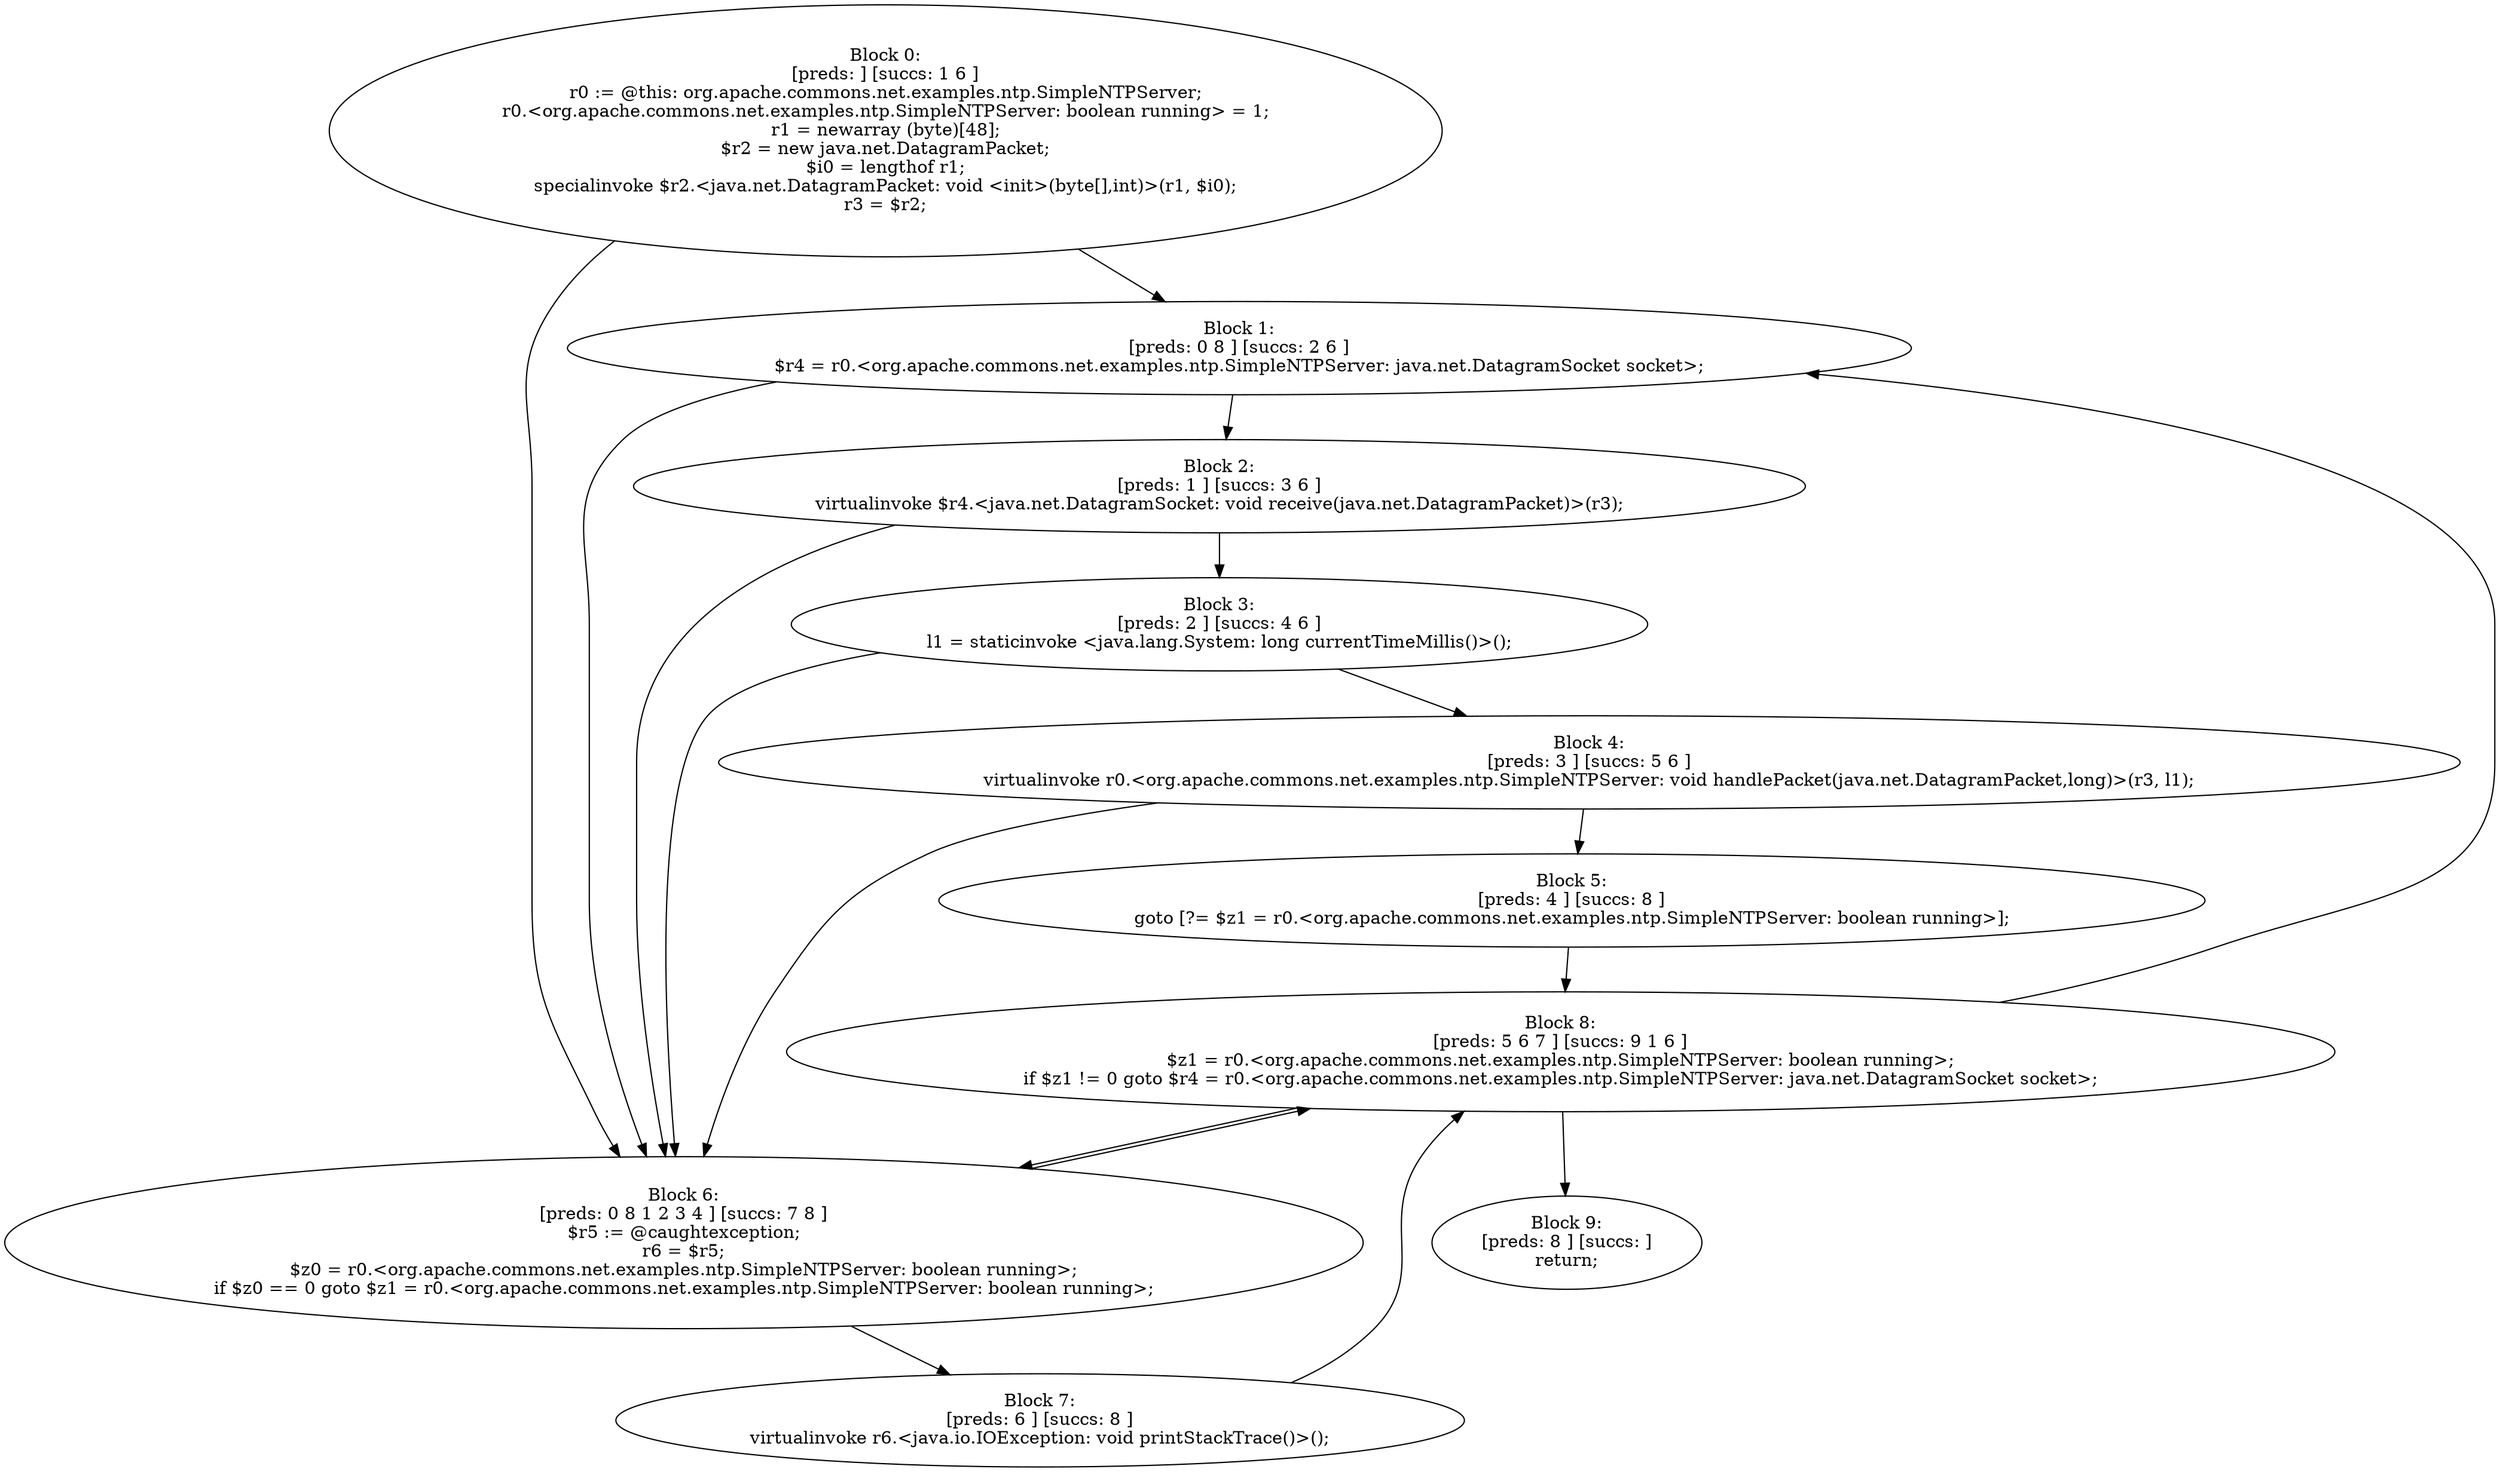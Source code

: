 digraph "unitGraph" {
    "Block 0:
[preds: ] [succs: 1 6 ]
r0 := @this: org.apache.commons.net.examples.ntp.SimpleNTPServer;
r0.<org.apache.commons.net.examples.ntp.SimpleNTPServer: boolean running> = 1;
r1 = newarray (byte)[48];
$r2 = new java.net.DatagramPacket;
$i0 = lengthof r1;
specialinvoke $r2.<java.net.DatagramPacket: void <init>(byte[],int)>(r1, $i0);
r3 = $r2;
"
    "Block 1:
[preds: 0 8 ] [succs: 2 6 ]
$r4 = r0.<org.apache.commons.net.examples.ntp.SimpleNTPServer: java.net.DatagramSocket socket>;
"
    "Block 2:
[preds: 1 ] [succs: 3 6 ]
virtualinvoke $r4.<java.net.DatagramSocket: void receive(java.net.DatagramPacket)>(r3);
"
    "Block 3:
[preds: 2 ] [succs: 4 6 ]
l1 = staticinvoke <java.lang.System: long currentTimeMillis()>();
"
    "Block 4:
[preds: 3 ] [succs: 5 6 ]
virtualinvoke r0.<org.apache.commons.net.examples.ntp.SimpleNTPServer: void handlePacket(java.net.DatagramPacket,long)>(r3, l1);
"
    "Block 5:
[preds: 4 ] [succs: 8 ]
goto [?= $z1 = r0.<org.apache.commons.net.examples.ntp.SimpleNTPServer: boolean running>];
"
    "Block 6:
[preds: 0 8 1 2 3 4 ] [succs: 7 8 ]
$r5 := @caughtexception;
r6 = $r5;
$z0 = r0.<org.apache.commons.net.examples.ntp.SimpleNTPServer: boolean running>;
if $z0 == 0 goto $z1 = r0.<org.apache.commons.net.examples.ntp.SimpleNTPServer: boolean running>;
"
    "Block 7:
[preds: 6 ] [succs: 8 ]
virtualinvoke r6.<java.io.IOException: void printStackTrace()>();
"
    "Block 8:
[preds: 5 6 7 ] [succs: 9 1 6 ]
$z1 = r0.<org.apache.commons.net.examples.ntp.SimpleNTPServer: boolean running>;
if $z1 != 0 goto $r4 = r0.<org.apache.commons.net.examples.ntp.SimpleNTPServer: java.net.DatagramSocket socket>;
"
    "Block 9:
[preds: 8 ] [succs: ]
return;
"
    "Block 0:
[preds: ] [succs: 1 6 ]
r0 := @this: org.apache.commons.net.examples.ntp.SimpleNTPServer;
r0.<org.apache.commons.net.examples.ntp.SimpleNTPServer: boolean running> = 1;
r1 = newarray (byte)[48];
$r2 = new java.net.DatagramPacket;
$i0 = lengthof r1;
specialinvoke $r2.<java.net.DatagramPacket: void <init>(byte[],int)>(r1, $i0);
r3 = $r2;
"->"Block 1:
[preds: 0 8 ] [succs: 2 6 ]
$r4 = r0.<org.apache.commons.net.examples.ntp.SimpleNTPServer: java.net.DatagramSocket socket>;
";
    "Block 0:
[preds: ] [succs: 1 6 ]
r0 := @this: org.apache.commons.net.examples.ntp.SimpleNTPServer;
r0.<org.apache.commons.net.examples.ntp.SimpleNTPServer: boolean running> = 1;
r1 = newarray (byte)[48];
$r2 = new java.net.DatagramPacket;
$i0 = lengthof r1;
specialinvoke $r2.<java.net.DatagramPacket: void <init>(byte[],int)>(r1, $i0);
r3 = $r2;
"->"Block 6:
[preds: 0 8 1 2 3 4 ] [succs: 7 8 ]
$r5 := @caughtexception;
r6 = $r5;
$z0 = r0.<org.apache.commons.net.examples.ntp.SimpleNTPServer: boolean running>;
if $z0 == 0 goto $z1 = r0.<org.apache.commons.net.examples.ntp.SimpleNTPServer: boolean running>;
";
    "Block 1:
[preds: 0 8 ] [succs: 2 6 ]
$r4 = r0.<org.apache.commons.net.examples.ntp.SimpleNTPServer: java.net.DatagramSocket socket>;
"->"Block 2:
[preds: 1 ] [succs: 3 6 ]
virtualinvoke $r4.<java.net.DatagramSocket: void receive(java.net.DatagramPacket)>(r3);
";
    "Block 1:
[preds: 0 8 ] [succs: 2 6 ]
$r4 = r0.<org.apache.commons.net.examples.ntp.SimpleNTPServer: java.net.DatagramSocket socket>;
"->"Block 6:
[preds: 0 8 1 2 3 4 ] [succs: 7 8 ]
$r5 := @caughtexception;
r6 = $r5;
$z0 = r0.<org.apache.commons.net.examples.ntp.SimpleNTPServer: boolean running>;
if $z0 == 0 goto $z1 = r0.<org.apache.commons.net.examples.ntp.SimpleNTPServer: boolean running>;
";
    "Block 2:
[preds: 1 ] [succs: 3 6 ]
virtualinvoke $r4.<java.net.DatagramSocket: void receive(java.net.DatagramPacket)>(r3);
"->"Block 3:
[preds: 2 ] [succs: 4 6 ]
l1 = staticinvoke <java.lang.System: long currentTimeMillis()>();
";
    "Block 2:
[preds: 1 ] [succs: 3 6 ]
virtualinvoke $r4.<java.net.DatagramSocket: void receive(java.net.DatagramPacket)>(r3);
"->"Block 6:
[preds: 0 8 1 2 3 4 ] [succs: 7 8 ]
$r5 := @caughtexception;
r6 = $r5;
$z0 = r0.<org.apache.commons.net.examples.ntp.SimpleNTPServer: boolean running>;
if $z0 == 0 goto $z1 = r0.<org.apache.commons.net.examples.ntp.SimpleNTPServer: boolean running>;
";
    "Block 3:
[preds: 2 ] [succs: 4 6 ]
l1 = staticinvoke <java.lang.System: long currentTimeMillis()>();
"->"Block 4:
[preds: 3 ] [succs: 5 6 ]
virtualinvoke r0.<org.apache.commons.net.examples.ntp.SimpleNTPServer: void handlePacket(java.net.DatagramPacket,long)>(r3, l1);
";
    "Block 3:
[preds: 2 ] [succs: 4 6 ]
l1 = staticinvoke <java.lang.System: long currentTimeMillis()>();
"->"Block 6:
[preds: 0 8 1 2 3 4 ] [succs: 7 8 ]
$r5 := @caughtexception;
r6 = $r5;
$z0 = r0.<org.apache.commons.net.examples.ntp.SimpleNTPServer: boolean running>;
if $z0 == 0 goto $z1 = r0.<org.apache.commons.net.examples.ntp.SimpleNTPServer: boolean running>;
";
    "Block 4:
[preds: 3 ] [succs: 5 6 ]
virtualinvoke r0.<org.apache.commons.net.examples.ntp.SimpleNTPServer: void handlePacket(java.net.DatagramPacket,long)>(r3, l1);
"->"Block 5:
[preds: 4 ] [succs: 8 ]
goto [?= $z1 = r0.<org.apache.commons.net.examples.ntp.SimpleNTPServer: boolean running>];
";
    "Block 4:
[preds: 3 ] [succs: 5 6 ]
virtualinvoke r0.<org.apache.commons.net.examples.ntp.SimpleNTPServer: void handlePacket(java.net.DatagramPacket,long)>(r3, l1);
"->"Block 6:
[preds: 0 8 1 2 3 4 ] [succs: 7 8 ]
$r5 := @caughtexception;
r6 = $r5;
$z0 = r0.<org.apache.commons.net.examples.ntp.SimpleNTPServer: boolean running>;
if $z0 == 0 goto $z1 = r0.<org.apache.commons.net.examples.ntp.SimpleNTPServer: boolean running>;
";
    "Block 5:
[preds: 4 ] [succs: 8 ]
goto [?= $z1 = r0.<org.apache.commons.net.examples.ntp.SimpleNTPServer: boolean running>];
"->"Block 8:
[preds: 5 6 7 ] [succs: 9 1 6 ]
$z1 = r0.<org.apache.commons.net.examples.ntp.SimpleNTPServer: boolean running>;
if $z1 != 0 goto $r4 = r0.<org.apache.commons.net.examples.ntp.SimpleNTPServer: java.net.DatagramSocket socket>;
";
    "Block 6:
[preds: 0 8 1 2 3 4 ] [succs: 7 8 ]
$r5 := @caughtexception;
r6 = $r5;
$z0 = r0.<org.apache.commons.net.examples.ntp.SimpleNTPServer: boolean running>;
if $z0 == 0 goto $z1 = r0.<org.apache.commons.net.examples.ntp.SimpleNTPServer: boolean running>;
"->"Block 7:
[preds: 6 ] [succs: 8 ]
virtualinvoke r6.<java.io.IOException: void printStackTrace()>();
";
    "Block 6:
[preds: 0 8 1 2 3 4 ] [succs: 7 8 ]
$r5 := @caughtexception;
r6 = $r5;
$z0 = r0.<org.apache.commons.net.examples.ntp.SimpleNTPServer: boolean running>;
if $z0 == 0 goto $z1 = r0.<org.apache.commons.net.examples.ntp.SimpleNTPServer: boolean running>;
"->"Block 8:
[preds: 5 6 7 ] [succs: 9 1 6 ]
$z1 = r0.<org.apache.commons.net.examples.ntp.SimpleNTPServer: boolean running>;
if $z1 != 0 goto $r4 = r0.<org.apache.commons.net.examples.ntp.SimpleNTPServer: java.net.DatagramSocket socket>;
";
    "Block 7:
[preds: 6 ] [succs: 8 ]
virtualinvoke r6.<java.io.IOException: void printStackTrace()>();
"->"Block 8:
[preds: 5 6 7 ] [succs: 9 1 6 ]
$z1 = r0.<org.apache.commons.net.examples.ntp.SimpleNTPServer: boolean running>;
if $z1 != 0 goto $r4 = r0.<org.apache.commons.net.examples.ntp.SimpleNTPServer: java.net.DatagramSocket socket>;
";
    "Block 8:
[preds: 5 6 7 ] [succs: 9 1 6 ]
$z1 = r0.<org.apache.commons.net.examples.ntp.SimpleNTPServer: boolean running>;
if $z1 != 0 goto $r4 = r0.<org.apache.commons.net.examples.ntp.SimpleNTPServer: java.net.DatagramSocket socket>;
"->"Block 9:
[preds: 8 ] [succs: ]
return;
";
    "Block 8:
[preds: 5 6 7 ] [succs: 9 1 6 ]
$z1 = r0.<org.apache.commons.net.examples.ntp.SimpleNTPServer: boolean running>;
if $z1 != 0 goto $r4 = r0.<org.apache.commons.net.examples.ntp.SimpleNTPServer: java.net.DatagramSocket socket>;
"->"Block 1:
[preds: 0 8 ] [succs: 2 6 ]
$r4 = r0.<org.apache.commons.net.examples.ntp.SimpleNTPServer: java.net.DatagramSocket socket>;
";
    "Block 8:
[preds: 5 6 7 ] [succs: 9 1 6 ]
$z1 = r0.<org.apache.commons.net.examples.ntp.SimpleNTPServer: boolean running>;
if $z1 != 0 goto $r4 = r0.<org.apache.commons.net.examples.ntp.SimpleNTPServer: java.net.DatagramSocket socket>;
"->"Block 6:
[preds: 0 8 1 2 3 4 ] [succs: 7 8 ]
$r5 := @caughtexception;
r6 = $r5;
$z0 = r0.<org.apache.commons.net.examples.ntp.SimpleNTPServer: boolean running>;
if $z0 == 0 goto $z1 = r0.<org.apache.commons.net.examples.ntp.SimpleNTPServer: boolean running>;
";
}
